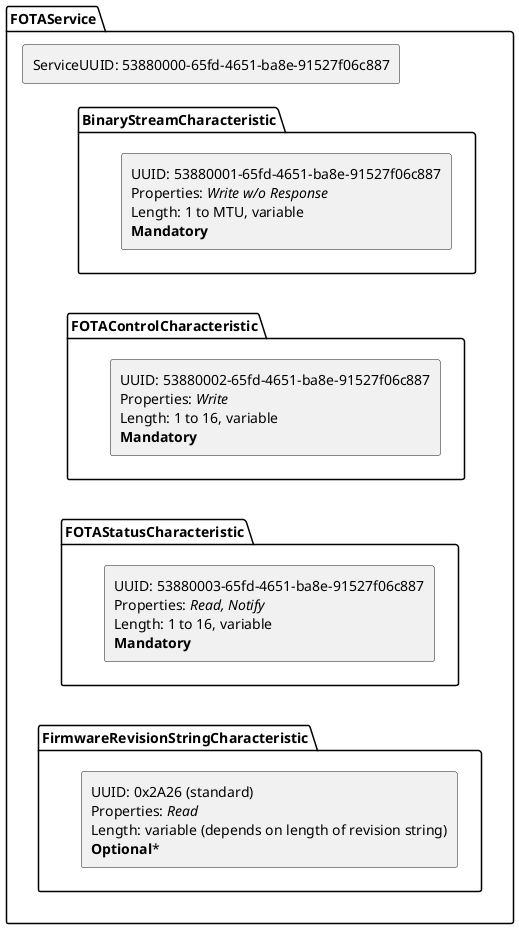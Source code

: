 @startuml
skinparam componentStyle rectangle
package "FOTAService" {
   component ServiceUUID [
      ServiceUUID: 53880000-65fd-4651-ba8e-91527f06c887
   ]
   package "BinaryStreamCharacteristic" {
      component BSC_PROPS [
         UUID: 53880001-65fd-4651-ba8e-91527f06c887
         Properties: //Write w/o Response//
         Length: 1 to MTU, variable
         **Mandatory**
      ]
   }
   package "FOTAControlCharacteristic" {
      component FOTACC_PROPS [
         UUID: 53880002-65fd-4651-ba8e-91527f06c887
         Properties: //Write//
         Length: 1 to 16, variable
         **Mandatory**
      ]
   }
   package "FOTAStatusCharacteristic" {
      component FOTASC_PROPS [
         UUID: 53880003-65fd-4651-ba8e-91527f06c887
         Properties: //Read, Notify//
         Length: 1 to 16, variable
         **Mandatory**
      ]
   }
   package "FirmwareRevisionStringCharacteristic" {
      component FRSC_PROPS [
         UUID: 0x2A26 (standard)
         Properties: //Read//
         Length: variable (depends on length of revision string)
         **Optional***
      ]
}

ServiceUUID -[hidden]down- BinaryStreamCharacteristic
BinaryStreamCharacteristic -[hidden]down- FOTAControlCharacteristic
FOTAControlCharacteristic -[hidden]down- FOTAStatusCharacteristic
FOTAStatusCharacteristic -[hidden]down- FirmwareRevisionStringCharacteristic
@enduml